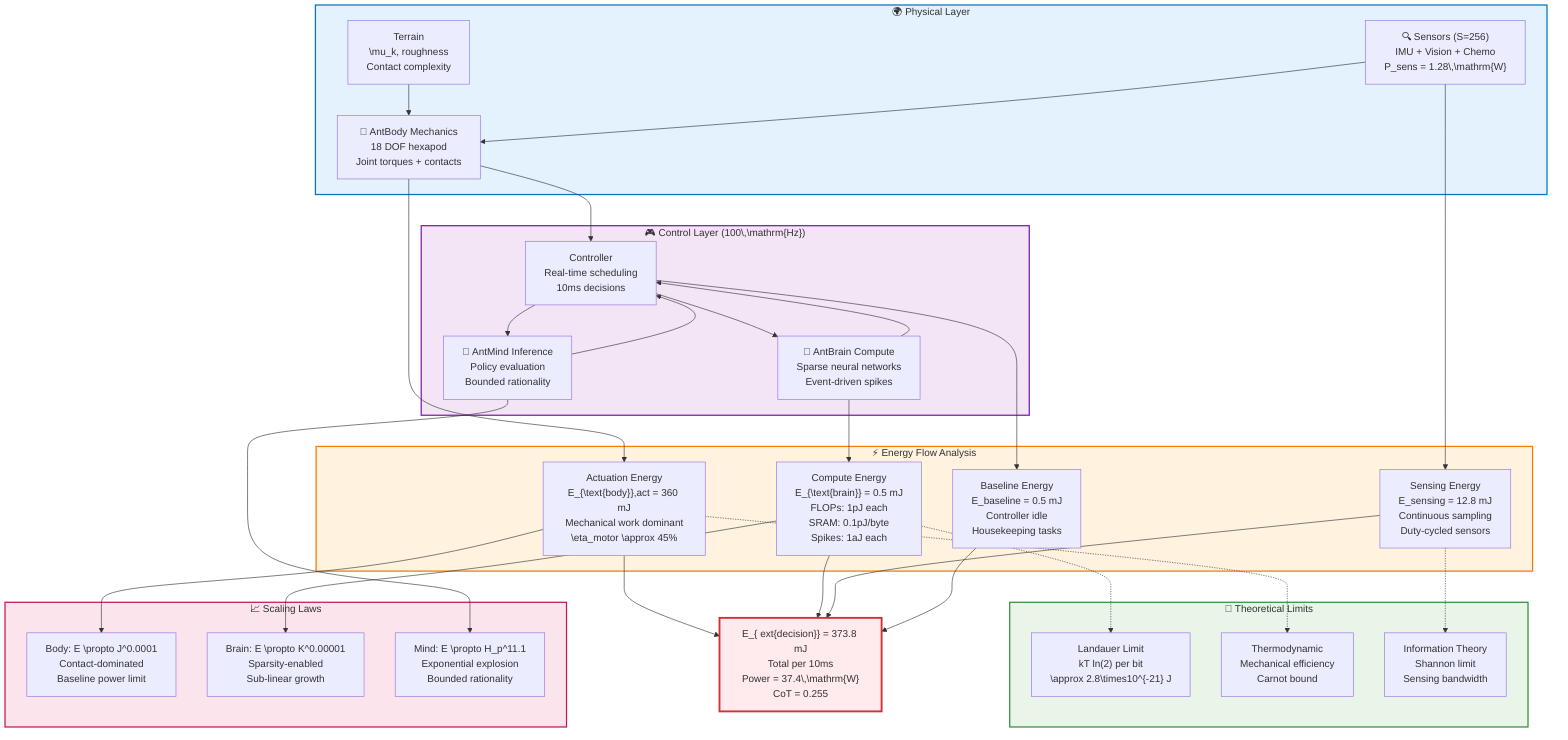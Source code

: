graph TD
 subgraph Physical["🌍 Physical Layer"]
 T["Terrain<br/>\mu_k, roughness<br/>Contact complexity"]
 S["🔍 Sensors (S=256)<br/>IMU + Vision + Chemo<br/>P_sens = 1.28\,\mathrm{W}"]
 A["🤖 AntBody Mechanics<br/>18 DOF hexapod<br/>Joint torques + contacts"]
end
subgraph Control["🎮 Control Layer (100\,\mathrm{Hz})"]
 C["Controller<br/>Real-time scheduling<br/>10ms decisions"]
 B["🧠 AntBrain Compute<br/>Sparse neural networks<br/>Event-driven spikes"]
 M["💭 AntMind Inference<br/>Policy evaluation<br/>Bounded rationality"]
end
subgraph Energy["⚡ Energy Flow Analysis"]
 E1["Actuation Energy<br/>E_{\text{body}},act = 360 mJ<br/>Mechanical work dominant<br/>\eta_motor \approx 45%"]
 E2["Compute Energy<br/>E_{\text{brain}} = 0.5 mJ<br/>FLOPs: 1pJ each<br/>SRAM: 0.1pJ/byte<br/>Spikes: 1aJ each"]
 E3["Sensing Energy<br/>E_sensing = 12.8 mJ<br/>Continuous sampling<br/>Duty-cycled sensors"]
 E4["Baseline Energy<br/>E_baseline = 0.5 mJ<br/>Controller idle<br/>Housekeeping tasks"]
end
subgraph Limits["🔬 Theoretical Limits"]
 L1["Landauer Limit<br/>kT ln(2) per bit<br/>\approx 2.8\times10^{-21} J"]
 L2["Thermodynamic<br/>Mechanical efficiency<br/>Carnot bound"]
 L3["Information Theory<br/>Shannon limit<br/>Sensing bandwidth"]
end
T --> A
 S --> A
 A --> C
 C --> B
 C --> M
 B --> C
 M --> C
 
 A --> E1
 B --> E2
 S --> E3
 C --> E4
 
 E1 --> ED["E_{ ext{decision}} = 373.8 mJ<br/>Total per 10ms<br/>Power = 37.4\,\mathrm{W}<br/>CoT = 0.255"]
 E2 --> ED
 E3 --> ED
 E4 --> ED
 
 E1 -.-> L2
 E2 -.-> L1
 E3 -.-> L3
 
 subgraph Scaling["📈 Scaling Laws"]
 SC1["Body: E \propto J^0.0001<br/>Contact-dominated<br/>Baseline power limit"]
 SC2["Brain: E \propto K^0.00001<br/>Sparsity-enabled<br/>Sub-linear growth"]
 SC3["Mind: E \propto H_p^11.1<br/>Exponential explosion<br/>Bounded rationality"]
end
E1 --> SC1
 E2 --> SC2
 M --> SC3
 
 style Physical fill:#e3f2fd,stroke:#0277bd,stroke-width:2px
 style Control fill:#f3e5f5,stroke:#7b1fa2,stroke-width:2px
 style Energy fill:#fff3e0,stroke:#f57c00,stroke-width:2px
 style Limits fill:#e8f5e8,stroke:#388e3c,stroke-width:2px
 style Scaling fill:#fce4ec,stroke:#c2185b,stroke-width:2px
 style ED fill:#ffebee,stroke:#d32f2f,stroke-width:3px
